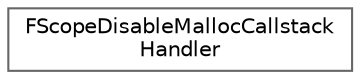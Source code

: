 digraph "Graphical Class Hierarchy"
{
 // INTERACTIVE_SVG=YES
 // LATEX_PDF_SIZE
  bgcolor="transparent";
  edge [fontname=Helvetica,fontsize=10,labelfontname=Helvetica,labelfontsize=10];
  node [fontname=Helvetica,fontsize=10,shape=box,height=0.2,width=0.4];
  rankdir="LR";
  Node0 [id="Node000000",label="FScopeDisableMallocCallstack\lHandler",height=0.2,width=0.4,color="grey40", fillcolor="white", style="filled",URL="$d0/d94/classFScopeDisableMallocCallstackHandler.html",tooltip="Disables the callstack handler for the current thread Need to do this as we might allocate memory for..."];
}
